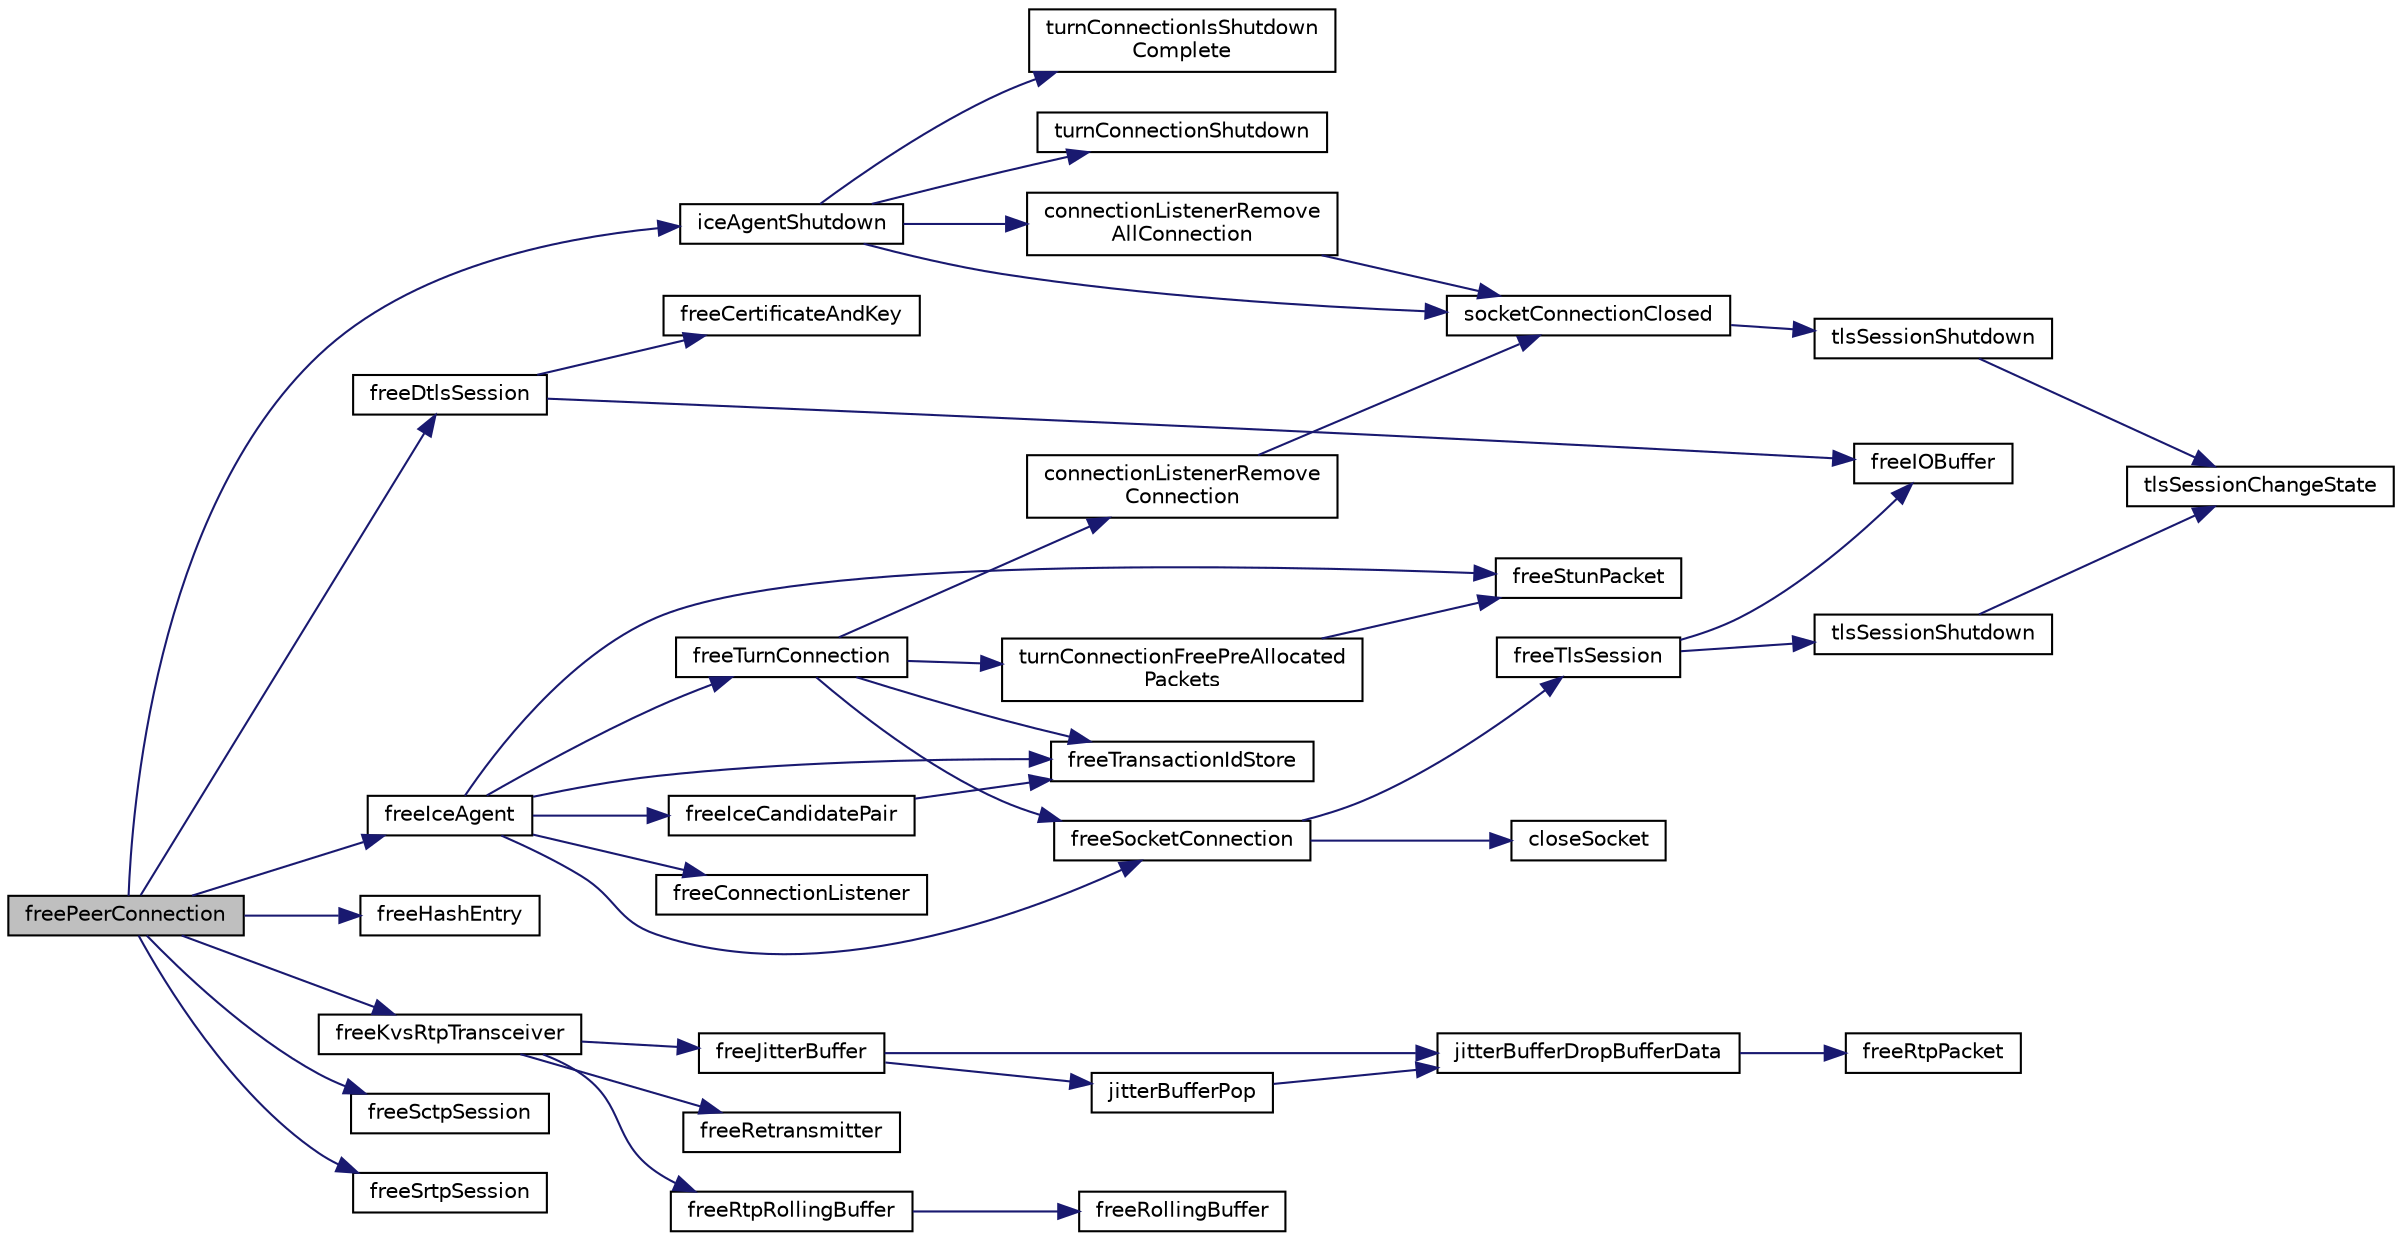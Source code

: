 digraph "freePeerConnection"
{
 // LATEX_PDF_SIZE
  edge [fontname="Helvetica",fontsize="10",labelfontname="Helvetica",labelfontsize="10"];
  node [fontname="Helvetica",fontsize="10",shape=record];
  rankdir="LR";
  Node1 [label="freePeerConnection",height=0.2,width=0.4,color="black", fillcolor="grey75", style="filled", fontcolor="black",tooltip="Free a RtcPeerConnection."];
  Node1 -> Node2 [color="midnightblue",fontsize="10",style="solid",fontname="Helvetica"];
  Node2 [label="freeDtlsSession",height=0.2,width=0.4,color="black", fillcolor="white", style="filled",URL="$Dtls_8h.html#afbcfcdeff7856229166e04c0f6408003",tooltip=" "];
  Node2 -> Node3 [color="midnightblue",fontsize="10",style="solid",fontname="Helvetica"];
  Node3 [label="freeCertificateAndKey",height=0.2,width=0.4,color="black", fillcolor="white", style="filled",URL="$Dtls__mbedtls_8c.html#aa6d608da9c875fbfccf37bd3e716e836",tooltip=" "];
  Node2 -> Node4 [color="midnightblue",fontsize="10",style="solid",fontname="Helvetica"];
  Node4 [label="freeIOBuffer",height=0.2,width=0.4,color="black", fillcolor="white", style="filled",URL="$IOBuffer_8c.html#a716982d27f4e9cf43d6737555e684289",tooltip=" "];
  Node1 -> Node5 [color="midnightblue",fontsize="10",style="solid",fontname="Helvetica"];
  Node5 [label="freeHashEntry",height=0.2,width=0.4,color="black", fillcolor="white", style="filled",URL="$PeerConnection_8c.html#a196fe6dcc68e9dcb121b490c5eaddac8",tooltip=" "];
  Node1 -> Node6 [color="midnightblue",fontsize="10",style="solid",fontname="Helvetica"];
  Node6 [label="freeIceAgent",height=0.2,width=0.4,color="black", fillcolor="white", style="filled",URL="$IceAgent_8c.html#a767c2a29e3bfba0aa45872d26b41a6f4",tooltip=" "];
  Node6 -> Node7 [color="midnightblue",fontsize="10",style="solid",fontname="Helvetica"];
  Node7 [label="freeConnectionListener",height=0.2,width=0.4,color="black", fillcolor="white", style="filled",URL="$ConnectionListener_8c.html#a49f4d889996cb555ffe78ecf4584ec1a",tooltip=" "];
  Node6 -> Node8 [color="midnightblue",fontsize="10",style="solid",fontname="Helvetica"];
  Node8 [label="freeIceCandidatePair",height=0.2,width=0.4,color="black", fillcolor="white", style="filled",URL="$IceAgent_8c.html#a76f0508cf719814537ce707e3f524407",tooltip=" "];
  Node8 -> Node9 [color="midnightblue",fontsize="10",style="solid",fontname="Helvetica"];
  Node9 [label="freeTransactionIdStore",height=0.2,width=0.4,color="black", fillcolor="white", style="filled",URL="$IceUtils_8c.html#aed9b171e0c60584515c04c5dd47dd112",tooltip=" "];
  Node6 -> Node10 [color="midnightblue",fontsize="10",style="solid",fontname="Helvetica"];
  Node10 [label="freeSocketConnection",height=0.2,width=0.4,color="black", fillcolor="white", style="filled",URL="$SocketConnection_8c.html#aeea1e134b1c24f7138c4784b9b146e6b",tooltip=" "];
  Node10 -> Node11 [color="midnightblue",fontsize="10",style="solid",fontname="Helvetica"];
  Node11 [label="closeSocket",height=0.2,width=0.4,color="black", fillcolor="white", style="filled",URL="$Network_8c.html#a8c64aed52ea980830d0f9db66fc93e1b",tooltip=" "];
  Node10 -> Node12 [color="midnightblue",fontsize="10",style="solid",fontname="Helvetica"];
  Node12 [label="freeTlsSession",height=0.2,width=0.4,color="black", fillcolor="white", style="filled",URL="$Tls_8h.html#a5913d6c2f44307241d2402af463f9fec",tooltip=" "];
  Node12 -> Node4 [color="midnightblue",fontsize="10",style="solid",fontname="Helvetica"];
  Node12 -> Node13 [color="midnightblue",fontsize="10",style="solid",fontname="Helvetica"];
  Node13 [label="tlsSessionShutdown",height=0.2,width=0.4,color="black", fillcolor="white", style="filled",URL="$Tls__mbedtls_8c.html#aca41778af81f4d5b5a71dcaf5e686bb9",tooltip=" "];
  Node13 -> Node14 [color="midnightblue",fontsize="10",style="solid",fontname="Helvetica"];
  Node14 [label="tlsSessionChangeState",height=0.2,width=0.4,color="black", fillcolor="white", style="filled",URL="$Tls_8c.html#a7dbb041b5b15c6784e9f57a09a08d467",tooltip=" "];
  Node6 -> Node15 [color="midnightblue",fontsize="10",style="solid",fontname="Helvetica"];
  Node15 [label="freeStunPacket",height=0.2,width=0.4,color="black", fillcolor="white", style="filled",URL="$Stun_8c.html#a2ac5f96729bf2bfce45f59c72db4ff43",tooltip=" "];
  Node6 -> Node9 [color="midnightblue",fontsize="10",style="solid",fontname="Helvetica"];
  Node6 -> Node16 [color="midnightblue",fontsize="10",style="solid",fontname="Helvetica"];
  Node16 [label="freeTurnConnection",height=0.2,width=0.4,color="black", fillcolor="white", style="filled",URL="$TurnConnection_8c.html#aae1ee157e839fde1869e664af4424c6a",tooltip=" "];
  Node16 -> Node17 [color="midnightblue",fontsize="10",style="solid",fontname="Helvetica"];
  Node17 [label="connectionListenerRemove\lConnection",height=0.2,width=0.4,color="black", fillcolor="white", style="filled",URL="$ConnectionListener_8c.html#aadef069d7cf4137e975a3d91c8a46400",tooltip=" "];
  Node17 -> Node18 [color="midnightblue",fontsize="10",style="solid",fontname="Helvetica"];
  Node18 [label="socketConnectionClosed",height=0.2,width=0.4,color="black", fillcolor="white", style="filled",URL="$SocketConnection_8c.html#ae1067d81a0037b1cb7e2275d55b554a4",tooltip=" "];
  Node18 -> Node19 [color="midnightblue",fontsize="10",style="solid",fontname="Helvetica"];
  Node19 [label="tlsSessionShutdown",height=0.2,width=0.4,color="black", fillcolor="white", style="filled",URL="$Tls_8h.html#a8958186faf233249645017a55c80e1fc",tooltip=" "];
  Node19 -> Node14 [color="midnightblue",fontsize="10",style="solid",fontname="Helvetica"];
  Node16 -> Node10 [color="midnightblue",fontsize="10",style="solid",fontname="Helvetica"];
  Node16 -> Node9 [color="midnightblue",fontsize="10",style="solid",fontname="Helvetica"];
  Node16 -> Node20 [color="midnightblue",fontsize="10",style="solid",fontname="Helvetica"];
  Node20 [label="turnConnectionFreePreAllocated\lPackets",height=0.2,width=0.4,color="black", fillcolor="white", style="filled",URL="$TurnConnection_8c.html#aad130b1edfa1b039733e0595c43ffd39",tooltip=" "];
  Node20 -> Node15 [color="midnightblue",fontsize="10",style="solid",fontname="Helvetica"];
  Node1 -> Node21 [color="midnightblue",fontsize="10",style="solid",fontname="Helvetica"];
  Node21 [label="freeKvsRtpTransceiver",height=0.2,width=0.4,color="black", fillcolor="white", style="filled",URL="$Rtp_8c.html#ac43cec8875bbd05633d9a31bff472efc",tooltip=" "];
  Node21 -> Node22 [color="midnightblue",fontsize="10",style="solid",fontname="Helvetica"];
  Node22 [label="freeJitterBuffer",height=0.2,width=0.4,color="black", fillcolor="white", style="filled",URL="$JitterBuffer_8c.html#ab3cc6b54249b9d82ce116edccc2d1cbf",tooltip=" "];
  Node22 -> Node23 [color="midnightblue",fontsize="10",style="solid",fontname="Helvetica"];
  Node23 [label="jitterBufferDropBufferData",height=0.2,width=0.4,color="black", fillcolor="white", style="filled",URL="$JitterBuffer_8c.html#a825c3656f8f6466c66eccb89f9745814",tooltip=" "];
  Node23 -> Node24 [color="midnightblue",fontsize="10",style="solid",fontname="Helvetica"];
  Node24 [label="freeRtpPacket",height=0.2,width=0.4,color="black", fillcolor="white", style="filled",URL="$RtpPacket_8c.html#af5c0526f452ce354c0f92497668f5ad9",tooltip=" "];
  Node22 -> Node25 [color="midnightblue",fontsize="10",style="solid",fontname="Helvetica"];
  Node25 [label="jitterBufferPop",height=0.2,width=0.4,color="black", fillcolor="white", style="filled",URL="$JitterBuffer_8c.html#acb4fec73c43d2ef0755b93d184ea2590",tooltip=" "];
  Node25 -> Node23 [color="midnightblue",fontsize="10",style="solid",fontname="Helvetica"];
  Node21 -> Node26 [color="midnightblue",fontsize="10",style="solid",fontname="Helvetica"];
  Node26 [label="freeRetransmitter",height=0.2,width=0.4,color="black", fillcolor="white", style="filled",URL="$Retransimitter_8c.html#abc4d6da97d6a3171960d7cb4d803d198",tooltip=" "];
  Node21 -> Node27 [color="midnightblue",fontsize="10",style="solid",fontname="Helvetica"];
  Node27 [label="freeRtpRollingBuffer",height=0.2,width=0.4,color="black", fillcolor="white", style="filled",URL="$RtpRollingBuffer_8c.html#a46569ac6a39e657658840b1054175116",tooltip=" "];
  Node27 -> Node28 [color="midnightblue",fontsize="10",style="solid",fontname="Helvetica"];
  Node28 [label="freeRollingBuffer",height=0.2,width=0.4,color="black", fillcolor="white", style="filled",URL="$RollingBuffer_8c.html#a81cebbe1d2964e9aadcf235f82d3c098",tooltip=" "];
  Node1 -> Node29 [color="midnightblue",fontsize="10",style="solid",fontname="Helvetica"];
  Node29 [label="freeSctpSession",height=0.2,width=0.4,color="black", fillcolor="white", style="filled",URL="$Sctp_8c.html#a7b4902e766599101f22b2f3ae12c3dd9",tooltip=" "];
  Node1 -> Node30 [color="midnightblue",fontsize="10",style="solid",fontname="Helvetica"];
  Node30 [label="freeSrtpSession",height=0.2,width=0.4,color="black", fillcolor="white", style="filled",URL="$SrtpSession_8c.html#a2aee174624da64c0e3d5d7638cd8b196",tooltip=" "];
  Node1 -> Node31 [color="midnightblue",fontsize="10",style="solid",fontname="Helvetica"];
  Node31 [label="iceAgentShutdown",height=0.2,width=0.4,color="black", fillcolor="white", style="filled",URL="$IceAgent_8c.html#a0240b9dcf5654427458c2fdda5a2da29",tooltip=" "];
  Node31 -> Node32 [color="midnightblue",fontsize="10",style="solid",fontname="Helvetica"];
  Node32 [label="connectionListenerRemove\lAllConnection",height=0.2,width=0.4,color="black", fillcolor="white", style="filled",URL="$ConnectionListener_8c.html#a0f848846ecef82f2b18aba63304cb9b1",tooltip=" "];
  Node32 -> Node18 [color="midnightblue",fontsize="10",style="solid",fontname="Helvetica"];
  Node31 -> Node18 [color="midnightblue",fontsize="10",style="solid",fontname="Helvetica"];
  Node31 -> Node33 [color="midnightblue",fontsize="10",style="solid",fontname="Helvetica"];
  Node33 [label="turnConnectionIsShutdown\lComplete",height=0.2,width=0.4,color="black", fillcolor="white", style="filled",URL="$TurnConnection_8c.html#a1b1d3874f32df127b7cbf69a9a1bdf99",tooltip=" "];
  Node31 -> Node34 [color="midnightblue",fontsize="10",style="solid",fontname="Helvetica"];
  Node34 [label="turnConnectionShutdown",height=0.2,width=0.4,color="black", fillcolor="white", style="filled",URL="$TurnConnection_8c.html#acafa7ed7d0b238b1a6b27a78280712f8",tooltip=" "];
}
